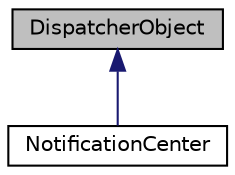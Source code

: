 digraph "DispatcherObject"
{
 // LATEX_PDF_SIZE
  edge [fontname="Helvetica",fontsize="10",labelfontname="Helvetica",labelfontsize="10"];
  node [fontname="Helvetica",fontsize="10",shape=record];
  Node1 [label="DispatcherObject",height=0.2,width=0.4,color="black", fillcolor="grey75", style="filled", fontcolor="black",tooltip="Class only defines the sendSignal() and connectSignal() methods. This class is only to be inherited f..."];
  Node1 -> Node2 [dir="back",color="midnightblue",fontsize="10",style="solid",fontname="Helvetica"];
  Node2 [label="NotificationCenter",height=0.2,width=0.4,color="black", fillcolor="white", style="filled",URL="$classmoja_1_1NotificationCenter.html",tooltip="Handles subscription and broadcasting of signals in the simulation. Usually modules use this interfac..."];
}
